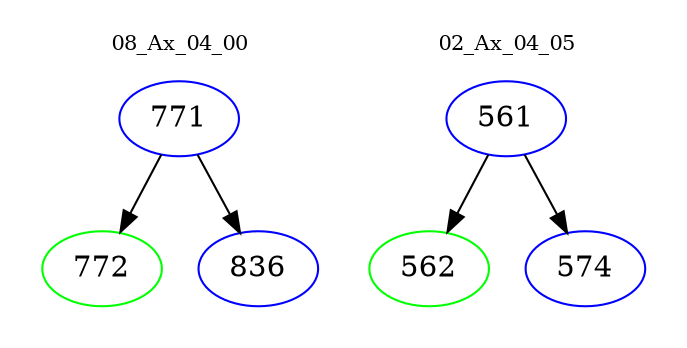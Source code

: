 digraph{
subgraph cluster_0 {
color = white
label = "08_Ax_04_00";
fontsize=10;
T0_771 [label="771", color="blue"]
T0_771 -> T0_772 [color="black"]
T0_772 [label="772", color="green"]
T0_771 -> T0_836 [color="black"]
T0_836 [label="836", color="blue"]
}
subgraph cluster_1 {
color = white
label = "02_Ax_04_05";
fontsize=10;
T1_561 [label="561", color="blue"]
T1_561 -> T1_562 [color="black"]
T1_562 [label="562", color="green"]
T1_561 -> T1_574 [color="black"]
T1_574 [label="574", color="blue"]
}
}
